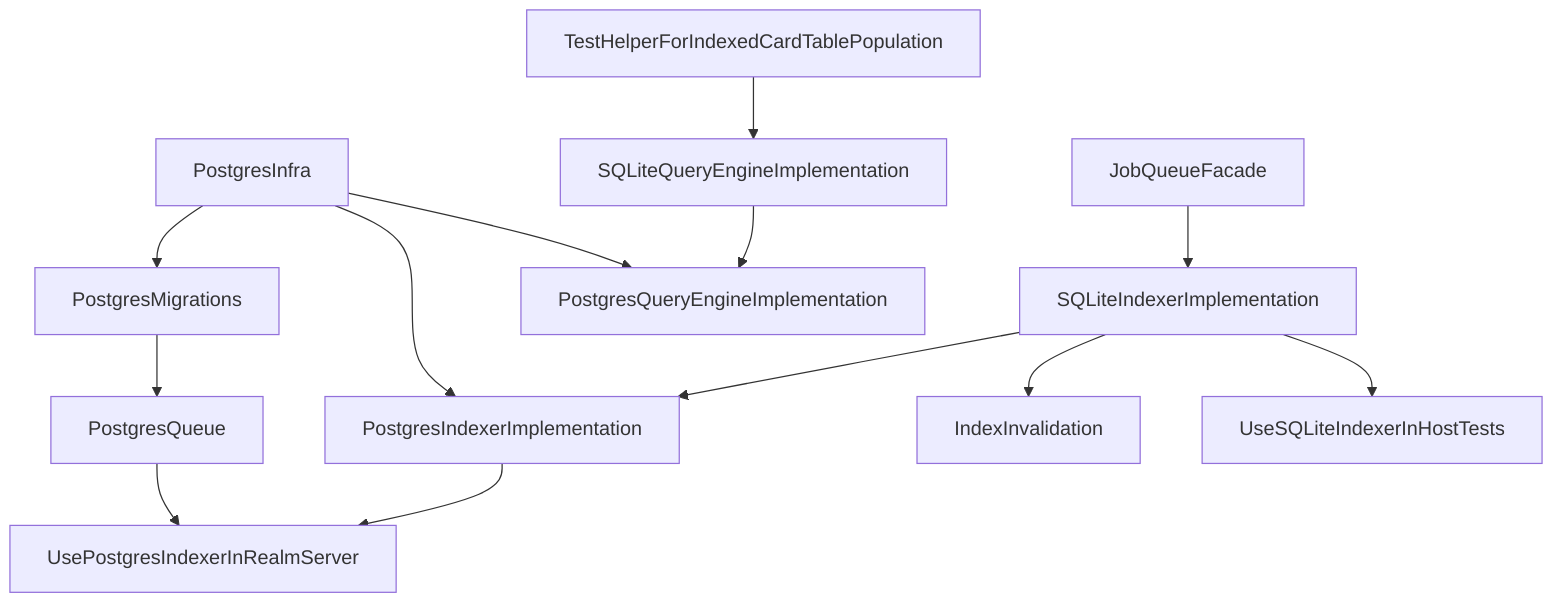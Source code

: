 flowchart
    PostgresInfra-->PostgresMigrations
    PostgresMigrations-->PostgresQueue
    JobQueueFacade-->SQLiteIndexerImplementation
    SQLiteIndexerImplementation-->PostgresIndexerImplementation
    PostgresInfra-->PostgresIndexerImplementation
    TestHelperForIndexedCardTablePopulation-->SQLiteQueryEngineImplementation
    SQLiteQueryEngineImplementation-->PostgresQueryEngineImplementation
    PostgresInfra-->PostgresQueryEngineImplementation
    SQLiteIndexerImplementation-->IndexInvalidation
    SQLiteIndexerImplementation-->UseSQLiteIndexerInHostTests
    PostgresIndexerImplementation-->UsePostgresIndexerInRealmServer
    PostgresQueue-->UsePostgresIndexerInRealmServer